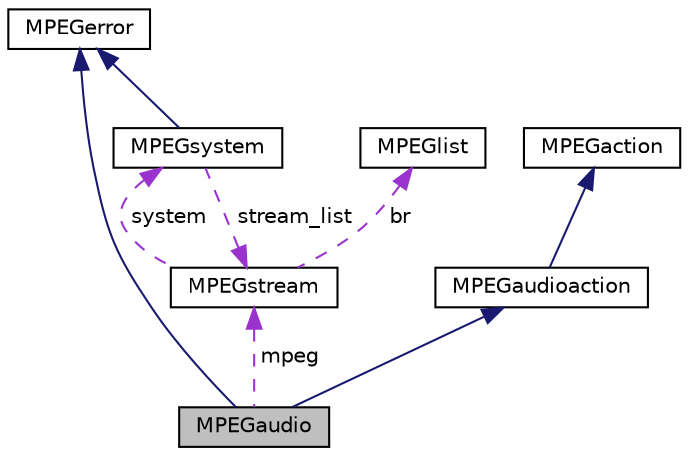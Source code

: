 digraph "MPEGaudio"
{
 // LATEX_PDF_SIZE
  edge [fontname="Helvetica",fontsize="10",labelfontname="Helvetica",labelfontsize="10"];
  node [fontname="Helvetica",fontsize="10",shape=record];
  Node1 [label="MPEGaudio",height=0.2,width=0.4,color="black", fillcolor="grey75", style="filled", fontcolor="black",tooltip=" "];
  Node2 -> Node1 [dir="back",color="midnightblue",fontsize="10",style="solid",fontname="Helvetica"];
  Node2 [label="MPEGerror",height=0.2,width=0.4,color="black", fillcolor="white", style="filled",URL="$d8/d2c/classMPEGerror.html",tooltip=" "];
  Node3 -> Node1 [dir="back",color="midnightblue",fontsize="10",style="solid",fontname="Helvetica"];
  Node3 [label="MPEGaudioaction",height=0.2,width=0.4,color="black", fillcolor="white", style="filled",URL="$dd/d4d/classMPEGaudioaction.html",tooltip=" "];
  Node4 -> Node3 [dir="back",color="midnightblue",fontsize="10",style="solid",fontname="Helvetica"];
  Node4 [label="MPEGaction",height=0.2,width=0.4,color="black", fillcolor="white", style="filled",URL="$d3/d65/classMPEGaction.html",tooltip=" "];
  Node5 -> Node1 [dir="back",color="darkorchid3",fontsize="10",style="dashed",label=" mpeg" ,fontname="Helvetica"];
  Node5 [label="MPEGstream",height=0.2,width=0.4,color="black", fillcolor="white", style="filled",URL="$d8/db7/classMPEGstream.html",tooltip=" "];
  Node6 -> Node5 [dir="back",color="darkorchid3",fontsize="10",style="dashed",label=" br" ,fontname="Helvetica"];
  Node6 [label="MPEGlist",height=0.2,width=0.4,color="black", fillcolor="white", style="filled",URL="$df/d40/classMPEGlist.html",tooltip=" "];
  Node7 -> Node5 [dir="back",color="darkorchid3",fontsize="10",style="dashed",label=" system" ,fontname="Helvetica"];
  Node7 [label="MPEGsystem",height=0.2,width=0.4,color="black", fillcolor="white", style="filled",URL="$df/dbf/classMPEGsystem.html",tooltip=" "];
  Node2 -> Node7 [dir="back",color="midnightblue",fontsize="10",style="solid",fontname="Helvetica"];
  Node5 -> Node7 [dir="back",color="darkorchid3",fontsize="10",style="dashed",label=" stream_list" ,fontname="Helvetica"];
}
